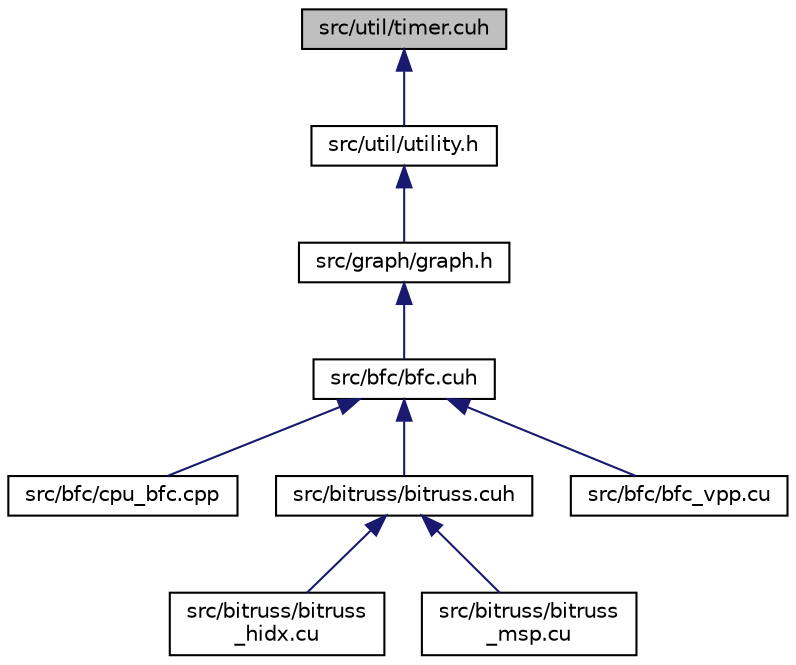 digraph "src/util/timer.cuh"
{
 // LATEX_PDF_SIZE
  edge [fontname="Helvetica",fontsize="10",labelfontname="Helvetica",labelfontsize="10"];
  node [fontname="Helvetica",fontsize="10",shape=record];
  Node1 [label="src/util/timer.cuh",height=0.2,width=0.4,color="black", fillcolor="grey75", style="filled", fontcolor="black",tooltip="Timer classes for measuring execution time on CPU and CUDA."];
  Node1 -> Node2 [dir="back",color="midnightblue",fontsize="10",style="solid",fontname="Helvetica"];
  Node2 [label="src/util/utility.h",height=0.2,width=0.4,color="black", fillcolor="white", style="filled",URL="$utility_8h_source.html",tooltip=" "];
  Node2 -> Node3 [dir="back",color="midnightblue",fontsize="10",style="solid",fontname="Helvetica"];
  Node3 [label="src/graph/graph.h",height=0.2,width=0.4,color="black", fillcolor="white", style="filled",URL="$graph_8h.html",tooltip="Graph data structure and related operations."];
  Node3 -> Node4 [dir="back",color="midnightblue",fontsize="10",style="solid",fontname="Helvetica"];
  Node4 [label="src/bfc/bfc.cuh",height=0.2,width=0.4,color="black", fillcolor="white", style="filled",URL="$bfc_8cuh.html",tooltip="Header file for Butterfly Counting algorithms."];
  Node4 -> Node5 [dir="back",color="midnightblue",fontsize="10",style="solid",fontname="Helvetica"];
  Node5 [label="src/bfc/cpu_bfc.cpp",height=0.2,width=0.4,color="black", fillcolor="white", style="filled",URL="$cpu__bfc_8cpp.html",tooltip="Butterfly counting with vertex priority on CPU."];
  Node4 -> Node6 [dir="back",color="midnightblue",fontsize="10",style="solid",fontname="Helvetica"];
  Node6 [label="src/bitruss/bitruss.cuh",height=0.2,width=0.4,color="black", fillcolor="white", style="filled",URL="$bitruss_8cuh.html",tooltip="Header file for Bitruss algorithms."];
  Node6 -> Node7 [dir="back",color="midnightblue",fontsize="10",style="solid",fontname="Helvetica"];
  Node7 [label="src/bitruss/bitruss\l_hidx.cu",height=0.2,width=0.4,color="black", fillcolor="white", style="filled",URL="$bitruss__hidx_8cu.html",tooltip="Header file for Bitruss algorithms with h-index."];
  Node6 -> Node8 [dir="back",color="midnightblue",fontsize="10",style="solid",fontname="Helvetica"];
  Node8 [label="src/bitruss/bitruss\l_msp.cu",height=0.2,width=0.4,color="black", fillcolor="white", style="filled",URL="$bitruss__msp_8cu.html",tooltip="Header file for Bitruss algorithms with peeling approach."];
  Node4 -> Node9 [dir="back",color="midnightblue",fontsize="10",style="solid",fontname="Helvetica"];
  Node9 [label="src/bfc/bfc_vpp.cu",height=0.2,width=0.4,color="black", fillcolor="white", style="filled",URL="$bfc__vpp_8cu.html",tooltip="Butterfly counting with vertex priority on GPU."];
}
